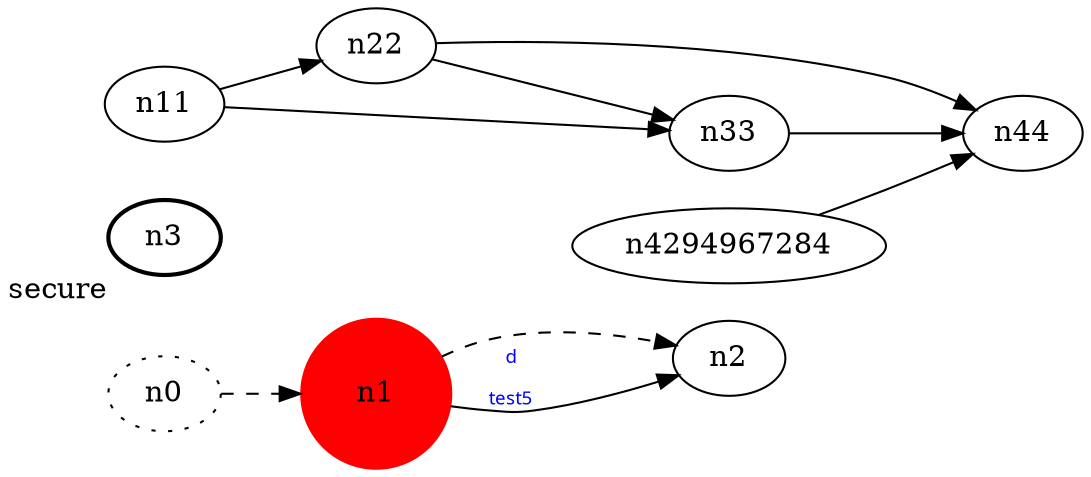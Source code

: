 digraph test5 {
	rankdir=LR;
	fontcolor=blue; /* c2147483647; c1; c0 -- c1 */
	n0 [style=dotted, fillcolor="#123455"]; // c2; 󠀭c4; c2 -- c2
	n1 [height=1, width=1, color=red, style=filled];
	n3 [style=bold, xlabel="secure"];
	n0 -> n1 -> n2[style=dashed];
	n1 -> n2 [fontname="comic sans", label="d\n\l\G", fontcolor=blue, fontsize=9];
	n11 -> n22;
	n11 -> n33;
	n4294967284 -> n44;
	n22 -> n33;
	n22 -> n44;
	n33 -> n44;
}
